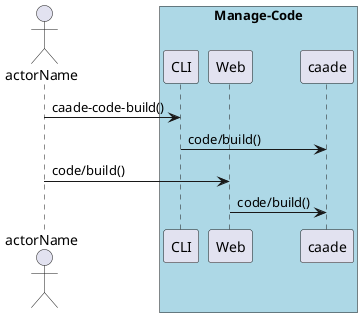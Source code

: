 @startuml
Actor "actorName" as A

box "Manage-Code" #lightblue
participant CLI as CLI
participant Web as Web
participant "caade" as S
A -> CLI : caade-code-build()
CLI -> S : code/build()
A -> Web : code/build()
Web -> S : code/build()
end box

@enduml
